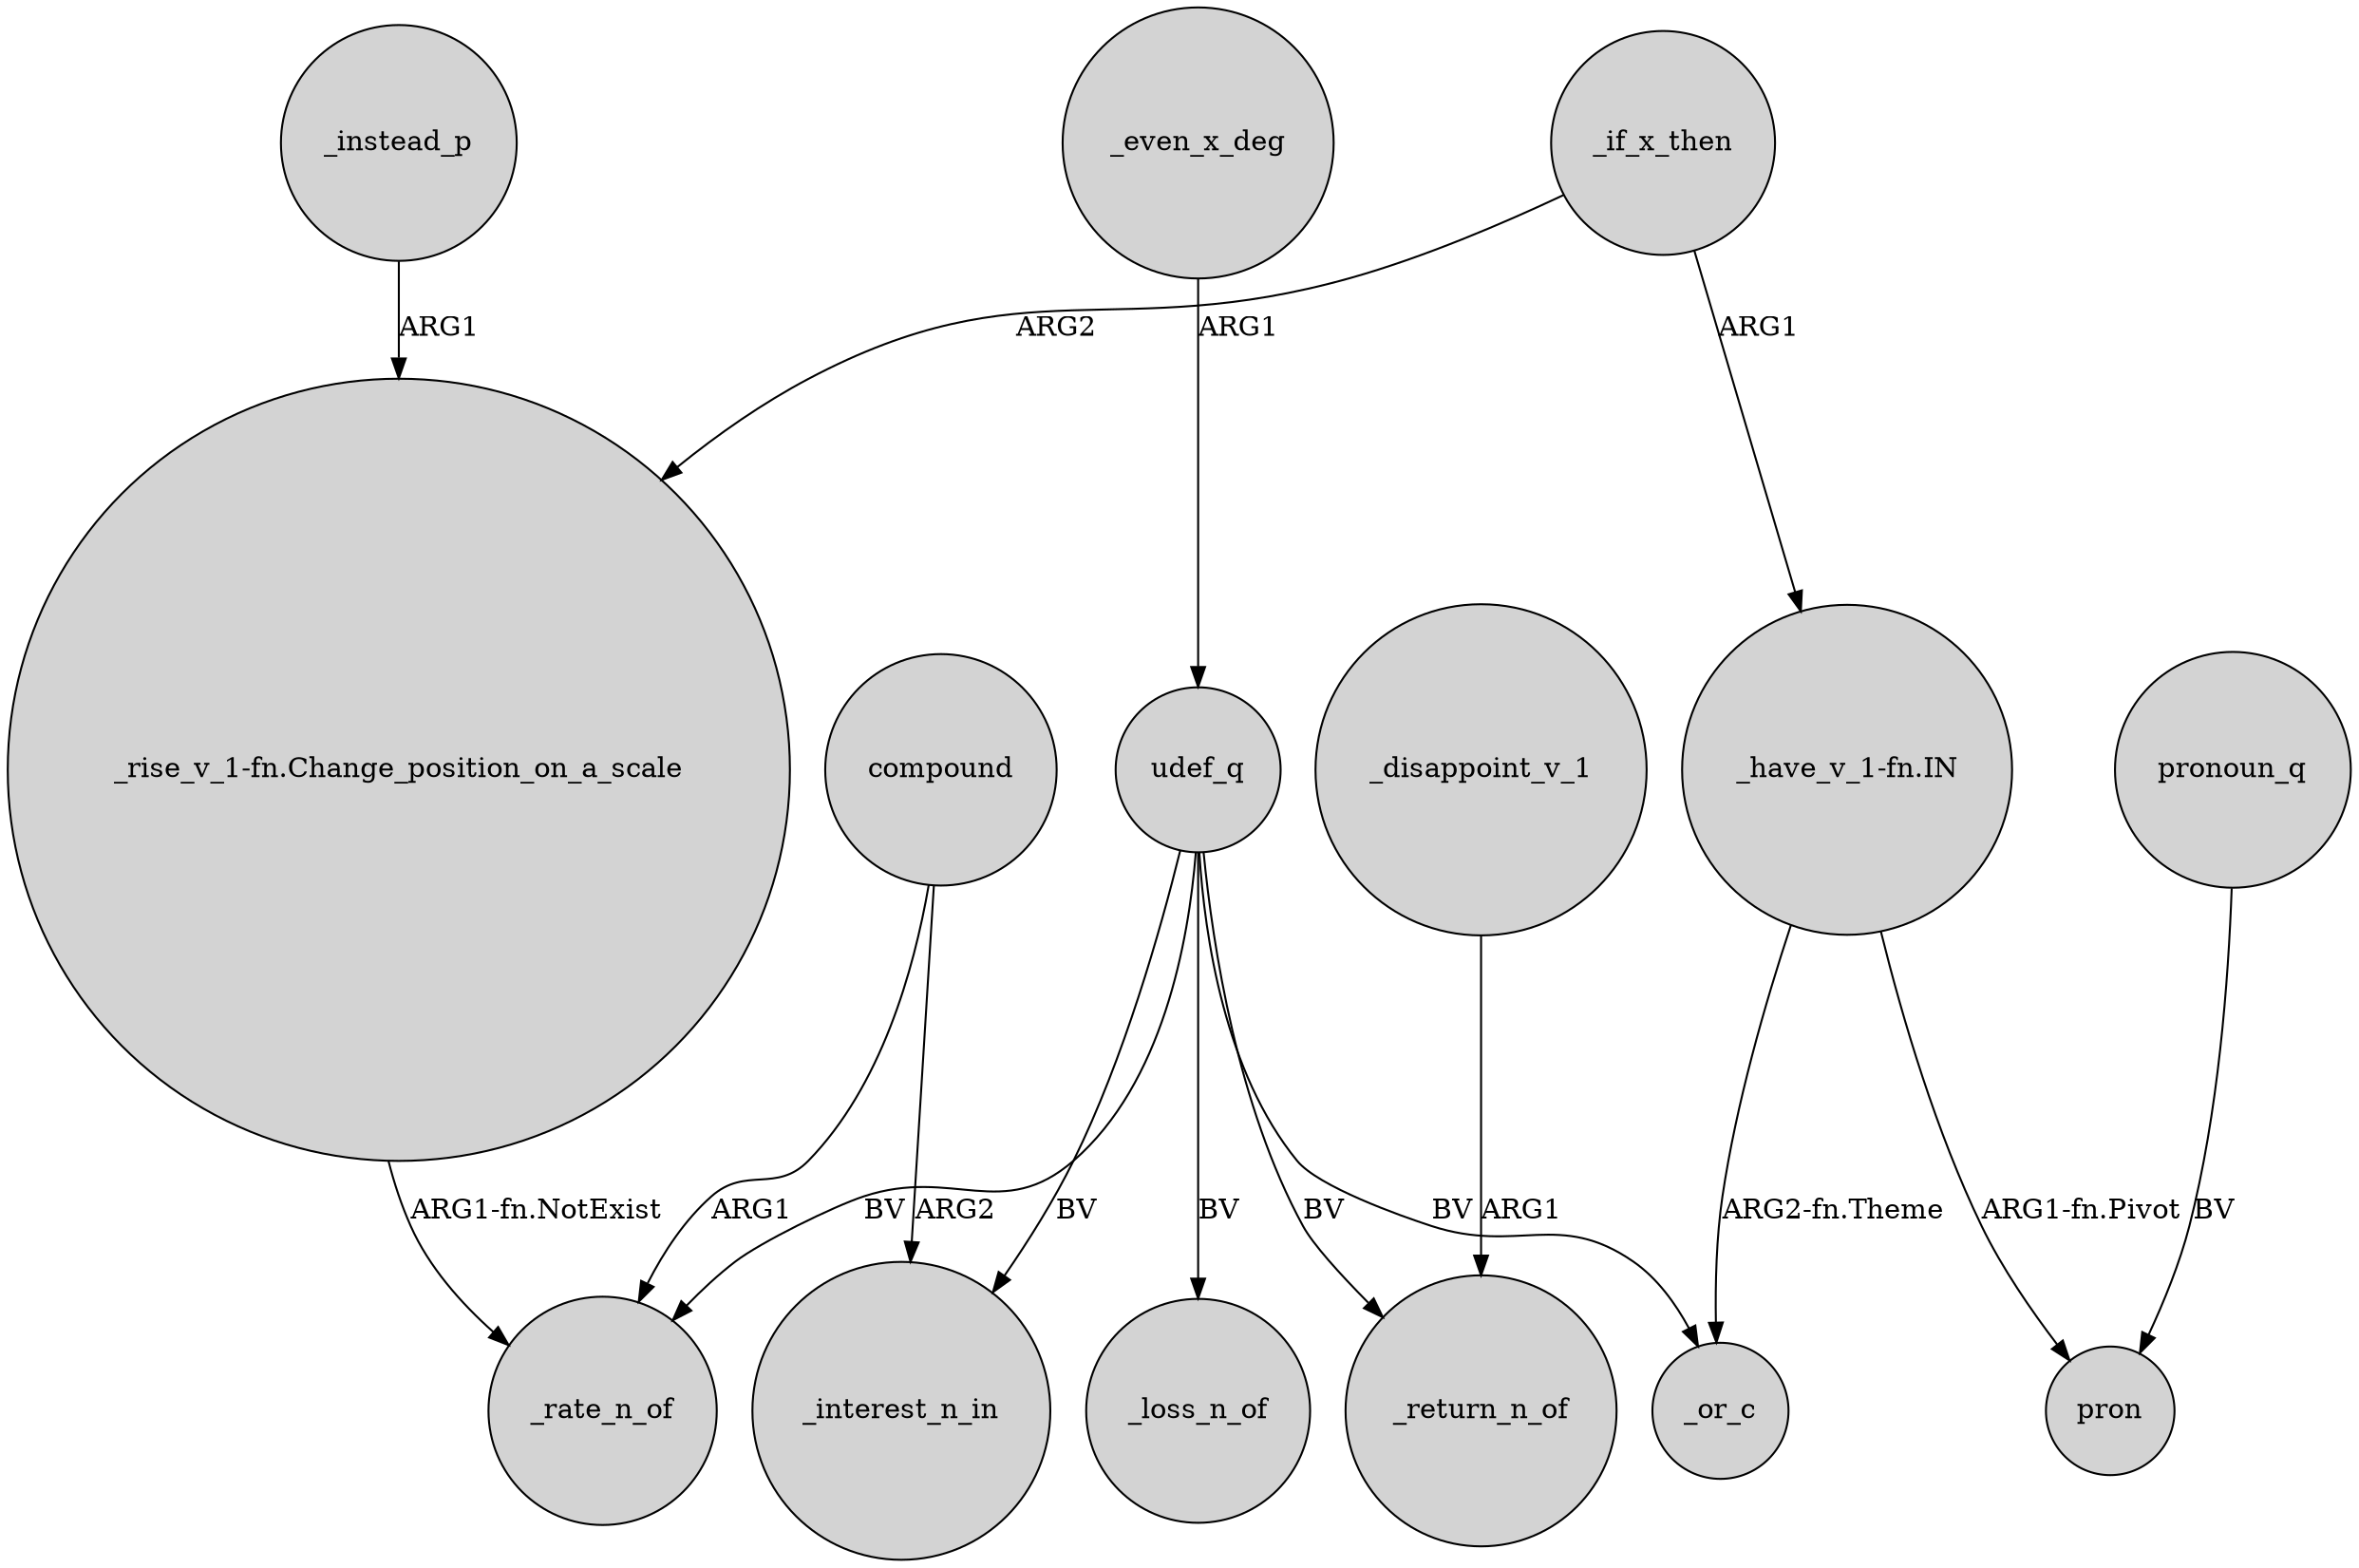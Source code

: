 digraph {
	node [shape=circle style=filled]
	compound -> _rate_n_of [label=ARG1]
	_if_x_then -> "_rise_v_1-fn.Change_position_on_a_scale" [label=ARG2]
	udef_q -> _rate_n_of [label=BV]
	udef_q -> _interest_n_in [label=BV]
	udef_q -> _or_c [label=BV]
	"_have_v_1-fn.IN" -> pron [label="ARG1-fn.Pivot"]
	udef_q -> _return_n_of [label=BV]
	compound -> _interest_n_in [label=ARG2]
	"_rise_v_1-fn.Change_position_on_a_scale" -> _rate_n_of [label="ARG1-fn.NotExist"]
	_if_x_then -> "_have_v_1-fn.IN" [label=ARG1]
	_even_x_deg -> udef_q [label=ARG1]
	_disappoint_v_1 -> _return_n_of [label=ARG1]
	"_have_v_1-fn.IN" -> _or_c [label="ARG2-fn.Theme"]
	_instead_p -> "_rise_v_1-fn.Change_position_on_a_scale" [label=ARG1]
	udef_q -> _loss_n_of [label=BV]
	pronoun_q -> pron [label=BV]
}
